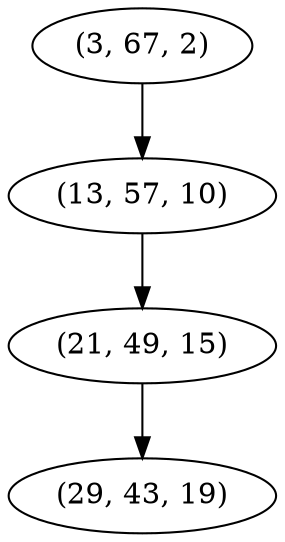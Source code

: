 digraph tree {
    "(3, 67, 2)";
    "(13, 57, 10)";
    "(21, 49, 15)";
    "(29, 43, 19)";
    "(3, 67, 2)" -> "(13, 57, 10)";
    "(13, 57, 10)" -> "(21, 49, 15)";
    "(21, 49, 15)" -> "(29, 43, 19)";
}
